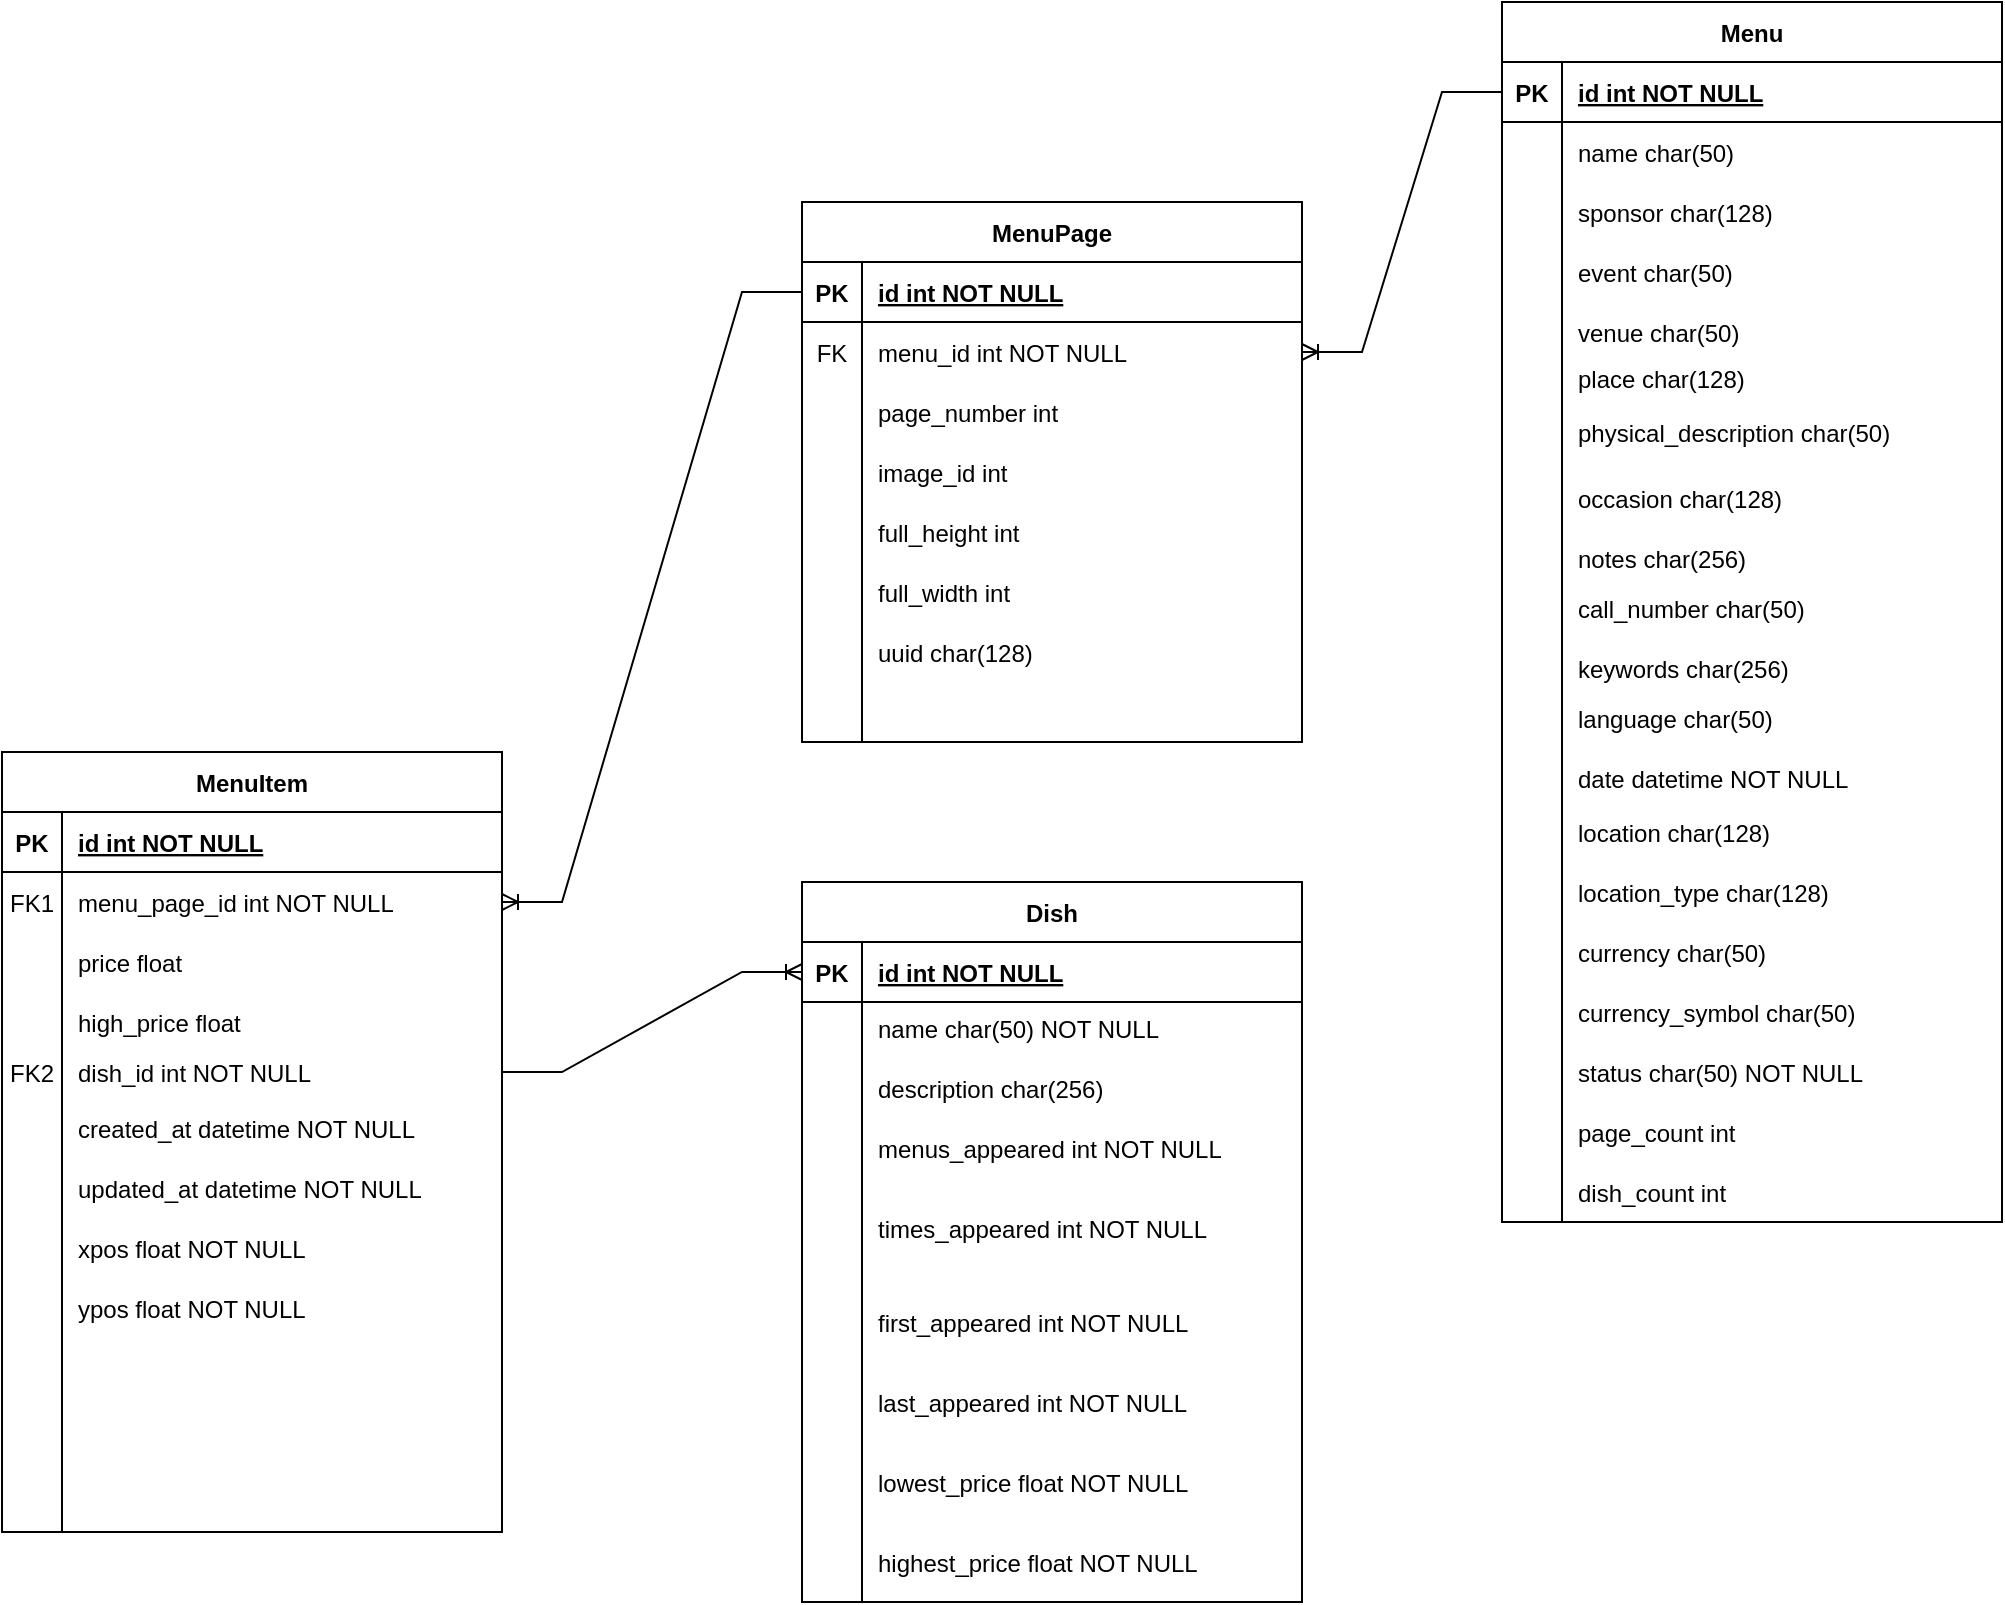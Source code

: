 <mxfile version="20.0.4" type="github"><diagram id="R2lEEEUBdFMjLlhIrx00" name="Page-1"><mxGraphModel dx="2066" dy="1379" grid="1" gridSize="10" guides="1" tooltips="1" connect="1" arrows="1" fold="1" page="1" pageScale="1" pageWidth="850" pageHeight="1100" math="0" shadow="0" extFonts="Permanent Marker^https://fonts.googleapis.com/css?family=Permanent+Marker"><root><mxCell id="0"/><mxCell id="1" parent="0"/><mxCell id="C-vyLk0tnHw3VtMMgP7b-23" value="Dish" style="shape=table;startSize=30;container=1;collapsible=1;childLayout=tableLayout;fixedRows=1;rowLines=0;fontStyle=1;align=center;resizeLast=1;" parent="1" vertex="1"><mxGeometry x="-290" y="480" width="250" height="360" as="geometry"/></mxCell><mxCell id="C-vyLk0tnHw3VtMMgP7b-24" value="" style="shape=partialRectangle;collapsible=0;dropTarget=0;pointerEvents=0;fillColor=none;points=[[0,0.5],[1,0.5]];portConstraint=eastwest;top=0;left=0;right=0;bottom=1;" parent="C-vyLk0tnHw3VtMMgP7b-23" vertex="1"><mxGeometry y="30" width="250" height="30" as="geometry"/></mxCell><mxCell id="C-vyLk0tnHw3VtMMgP7b-25" value="PK" style="shape=partialRectangle;overflow=hidden;connectable=0;fillColor=none;top=0;left=0;bottom=0;right=0;fontStyle=1;" parent="C-vyLk0tnHw3VtMMgP7b-24" vertex="1"><mxGeometry width="30" height="30" as="geometry"><mxRectangle width="30" height="30" as="alternateBounds"/></mxGeometry></mxCell><mxCell id="C-vyLk0tnHw3VtMMgP7b-26" value="id int NOT NULL " style="shape=partialRectangle;overflow=hidden;connectable=0;fillColor=none;top=0;left=0;bottom=0;right=0;align=left;spacingLeft=6;fontStyle=5;" parent="C-vyLk0tnHw3VtMMgP7b-24" vertex="1"><mxGeometry x="30" width="220" height="30" as="geometry"><mxRectangle width="220" height="30" as="alternateBounds"/></mxGeometry></mxCell><mxCell id="C-vyLk0tnHw3VtMMgP7b-27" value="" style="shape=partialRectangle;collapsible=0;dropTarget=0;pointerEvents=0;fillColor=none;points=[[0,0.5],[1,0.5]];portConstraint=eastwest;top=0;left=0;right=0;bottom=0;" parent="C-vyLk0tnHw3VtMMgP7b-23" vertex="1"><mxGeometry y="60" width="250" height="300" as="geometry"/></mxCell><mxCell id="C-vyLk0tnHw3VtMMgP7b-28" value="" style="shape=partialRectangle;overflow=hidden;connectable=0;fillColor=none;top=0;left=0;bottom=0;right=0;" parent="C-vyLk0tnHw3VtMMgP7b-27" vertex="1"><mxGeometry width="30" height="300" as="geometry"><mxRectangle width="30" height="300" as="alternateBounds"/></mxGeometry></mxCell><mxCell id="C-vyLk0tnHw3VtMMgP7b-29" value="" style="shape=partialRectangle;overflow=hidden;connectable=0;fillColor=none;top=0;left=0;bottom=0;right=0;align=left;spacingLeft=6;" parent="C-vyLk0tnHw3VtMMgP7b-27" vertex="1"><mxGeometry x="30" width="220" height="300" as="geometry"><mxRectangle width="220" height="300" as="alternateBounds"/></mxGeometry></mxCell><mxCell id="smbbM_bAUW6tcwrgpvmW-1" value="menus_appeared int NOT NULL&#xA;" style="shape=partialRectangle;overflow=hidden;connectable=0;fillColor=none;top=0;left=0;bottom=0;right=0;align=left;spacingLeft=6;" vertex="1" parent="1"><mxGeometry x="-260" y="605" width="220" height="30" as="geometry"><mxRectangle width="220" height="30" as="alternateBounds"/></mxGeometry></mxCell><mxCell id="smbbM_bAUW6tcwrgpvmW-2" value="name char(50) NOT NULL&#xA;" style="shape=partialRectangle;overflow=hidden;connectable=0;fillColor=none;top=0;left=0;bottom=0;right=0;align=left;spacingLeft=6;" vertex="1" parent="1"><mxGeometry x="-260" y="545" width="220" height="30" as="geometry"><mxRectangle width="220" height="30" as="alternateBounds"/></mxGeometry></mxCell><mxCell id="smbbM_bAUW6tcwrgpvmW-3" value="description char(256) &#xA;" style="shape=partialRectangle;overflow=hidden;connectable=0;fillColor=none;top=0;left=0;bottom=0;right=0;align=left;spacingLeft=6;" vertex="1" parent="1"><mxGeometry x="-260" y="575" width="220" height="30" as="geometry"><mxRectangle width="220" height="30" as="alternateBounds"/></mxGeometry></mxCell><mxCell id="smbbM_bAUW6tcwrgpvmW-6" value="first_appeared int NOT NULL" style="shape=partialRectangle;overflow=hidden;connectable=0;fillColor=none;top=0;left=0;bottom=0;right=0;align=left;spacingLeft=6;" vertex="1" parent="1"><mxGeometry x="-260" y="685" width="220" height="30" as="geometry"><mxRectangle width="220" height="30" as="alternateBounds"/></mxGeometry></mxCell><mxCell id="smbbM_bAUW6tcwrgpvmW-7" value="times_appeared int NOT NULL&#xA;" style="shape=partialRectangle;overflow=hidden;connectable=0;fillColor=none;top=0;left=0;bottom=0;right=0;align=left;spacingLeft=6;" vertex="1" parent="1"><mxGeometry x="-260" y="645" width="220" height="30" as="geometry"><mxRectangle width="220" height="30" as="alternateBounds"/></mxGeometry></mxCell><mxCell id="smbbM_bAUW6tcwrgpvmW-8" value="last_appeared int NOT NULL" style="shape=partialRectangle;overflow=hidden;connectable=0;fillColor=none;top=0;left=0;bottom=0;right=0;align=left;spacingLeft=6;" vertex="1" parent="1"><mxGeometry x="-260" y="725" width="220" height="30" as="geometry"><mxRectangle width="220" height="30" as="alternateBounds"/></mxGeometry></mxCell><mxCell id="smbbM_bAUW6tcwrgpvmW-9" value="lowest_price float NOT NULL" style="shape=partialRectangle;overflow=hidden;connectable=0;fillColor=none;top=0;left=0;bottom=0;right=0;align=left;spacingLeft=6;" vertex="1" parent="1"><mxGeometry x="-260" y="765" width="220" height="30" as="geometry"><mxRectangle width="220" height="30" as="alternateBounds"/></mxGeometry></mxCell><mxCell id="smbbM_bAUW6tcwrgpvmW-10" value="highest_price float NOT NULL" style="shape=partialRectangle;overflow=hidden;connectable=0;fillColor=none;top=0;left=0;bottom=0;right=0;align=left;spacingLeft=6;" vertex="1" parent="1"><mxGeometry x="-260" y="805" width="220" height="30" as="geometry"><mxRectangle width="220" height="30" as="alternateBounds"/></mxGeometry></mxCell><mxCell id="smbbM_bAUW6tcwrgpvmW-11" value="MenuItem" style="shape=table;startSize=30;container=1;collapsible=1;childLayout=tableLayout;fixedRows=1;rowLines=0;fontStyle=1;align=center;resizeLast=1;" vertex="1" parent="1"><mxGeometry x="-690" y="415" width="250" height="390" as="geometry"/></mxCell><mxCell id="smbbM_bAUW6tcwrgpvmW-12" value="" style="shape=partialRectangle;collapsible=0;dropTarget=0;pointerEvents=0;fillColor=none;points=[[0,0.5],[1,0.5]];portConstraint=eastwest;top=0;left=0;right=0;bottom=1;" vertex="1" parent="smbbM_bAUW6tcwrgpvmW-11"><mxGeometry y="30" width="250" height="30" as="geometry"/></mxCell><mxCell id="smbbM_bAUW6tcwrgpvmW-13" value="PK" style="shape=partialRectangle;overflow=hidden;connectable=0;fillColor=none;top=0;left=0;bottom=0;right=0;fontStyle=1;" vertex="1" parent="smbbM_bAUW6tcwrgpvmW-12"><mxGeometry width="30" height="30" as="geometry"><mxRectangle width="30" height="30" as="alternateBounds"/></mxGeometry></mxCell><mxCell id="smbbM_bAUW6tcwrgpvmW-14" value="id int NOT NULL " style="shape=partialRectangle;overflow=hidden;connectable=0;fillColor=none;top=0;left=0;bottom=0;right=0;align=left;spacingLeft=6;fontStyle=5;" vertex="1" parent="smbbM_bAUW6tcwrgpvmW-12"><mxGeometry x="30" width="220" height="30" as="geometry"><mxRectangle width="220" height="30" as="alternateBounds"/></mxGeometry></mxCell><mxCell id="smbbM_bAUW6tcwrgpvmW-95" value="" style="shape=tableRow;horizontal=0;startSize=0;swimlaneHead=0;swimlaneBody=0;fillColor=none;collapsible=0;dropTarget=0;points=[[0,0.5],[1,0.5]];portConstraint=eastwest;top=0;left=0;right=0;bottom=0;" vertex="1" parent="smbbM_bAUW6tcwrgpvmW-11"><mxGeometry y="60" width="250" height="30" as="geometry"/></mxCell><mxCell id="smbbM_bAUW6tcwrgpvmW-96" value="FK1" style="shape=partialRectangle;connectable=0;fillColor=none;top=0;left=0;bottom=0;right=0;fontStyle=0;overflow=hidden;" vertex="1" parent="smbbM_bAUW6tcwrgpvmW-95"><mxGeometry width="30" height="30" as="geometry"><mxRectangle width="30" height="30" as="alternateBounds"/></mxGeometry></mxCell><mxCell id="smbbM_bAUW6tcwrgpvmW-97" value="menu_page_id int NOT NULL" style="shape=partialRectangle;connectable=0;fillColor=none;top=0;left=0;bottom=0;right=0;align=left;spacingLeft=6;fontStyle=0;overflow=hidden;" vertex="1" parent="smbbM_bAUW6tcwrgpvmW-95"><mxGeometry x="30" width="220" height="30" as="geometry"><mxRectangle width="220" height="30" as="alternateBounds"/></mxGeometry></mxCell><mxCell id="smbbM_bAUW6tcwrgpvmW-15" value="" style="shape=partialRectangle;collapsible=0;dropTarget=0;pointerEvents=0;fillColor=none;points=[[0,0.5],[1,0.5]];portConstraint=eastwest;top=0;left=0;right=0;bottom=0;" vertex="1" parent="smbbM_bAUW6tcwrgpvmW-11"><mxGeometry y="90" width="250" height="300" as="geometry"/></mxCell><mxCell id="smbbM_bAUW6tcwrgpvmW-16" value="" style="shape=partialRectangle;overflow=hidden;connectable=0;fillColor=none;top=0;left=0;bottom=0;right=0;" vertex="1" parent="smbbM_bAUW6tcwrgpvmW-15"><mxGeometry width="30" height="300" as="geometry"><mxRectangle width="30" height="300" as="alternateBounds"/></mxGeometry></mxCell><mxCell id="smbbM_bAUW6tcwrgpvmW-17" value="" style="shape=partialRectangle;overflow=hidden;connectable=0;fillColor=none;top=0;left=0;bottom=0;right=0;align=left;spacingLeft=6;" vertex="1" parent="smbbM_bAUW6tcwrgpvmW-15"><mxGeometry x="30" width="220" height="300" as="geometry"><mxRectangle width="220" height="300" as="alternateBounds"/></mxGeometry></mxCell><mxCell id="smbbM_bAUW6tcwrgpvmW-23" value="price float" style="shape=partialRectangle;overflow=hidden;connectable=0;fillColor=none;top=0;left=0;bottom=0;right=0;align=left;spacingLeft=6;" vertex="1" parent="1"><mxGeometry x="-660" y="505" width="220" height="30" as="geometry"><mxRectangle width="220" height="30" as="alternateBounds"/></mxGeometry></mxCell><mxCell id="smbbM_bAUW6tcwrgpvmW-24" value="high_price float" style="shape=partialRectangle;overflow=hidden;connectable=0;fillColor=none;top=0;left=0;bottom=0;right=0;align=left;spacingLeft=6;" vertex="1" parent="1"><mxGeometry x="-660" y="535" width="220" height="30" as="geometry"><mxRectangle width="220" height="30" as="alternateBounds"/></mxGeometry></mxCell><mxCell id="smbbM_bAUW6tcwrgpvmW-28" value="created_at datetime NOT NULL&#xA;" style="shape=partialRectangle;overflow=hidden;connectable=0;fillColor=none;top=0;left=0;bottom=0;right=0;align=left;spacingLeft=6;" vertex="1" parent="1"><mxGeometry x="-660" y="595" width="220" height="30" as="geometry"><mxRectangle width="220" height="30" as="alternateBounds"/></mxGeometry></mxCell><mxCell id="smbbM_bAUW6tcwrgpvmW-29" value="updated_at datetime NOT NULL&#xA;" style="shape=partialRectangle;overflow=hidden;connectable=0;fillColor=none;top=0;left=0;bottom=0;right=0;align=left;spacingLeft=6;" vertex="1" parent="1"><mxGeometry x="-660" y="625" width="220" height="30" as="geometry"><mxRectangle width="220" height="30" as="alternateBounds"/></mxGeometry></mxCell><mxCell id="smbbM_bAUW6tcwrgpvmW-30" value="xpos float NOT NULL&#xA;" style="shape=partialRectangle;overflow=hidden;connectable=0;fillColor=none;top=0;left=0;bottom=0;right=0;align=left;spacingLeft=6;" vertex="1" parent="1"><mxGeometry x="-660" y="655" width="220" height="30" as="geometry"><mxRectangle width="220" height="30" as="alternateBounds"/></mxGeometry></mxCell><mxCell id="smbbM_bAUW6tcwrgpvmW-31" value="ypos float NOT NULL&#xA;" style="shape=partialRectangle;overflow=hidden;connectable=0;fillColor=none;top=0;left=0;bottom=0;right=0;align=left;spacingLeft=6;" vertex="1" parent="1"><mxGeometry x="-660" y="685" width="220" height="30" as="geometry"><mxRectangle width="220" height="30" as="alternateBounds"/></mxGeometry></mxCell><mxCell id="smbbM_bAUW6tcwrgpvmW-33" value="Menu" style="shape=table;startSize=30;container=1;collapsible=1;childLayout=tableLayout;fixedRows=1;rowLines=0;fontStyle=1;align=center;resizeLast=1;" vertex="1" parent="1"><mxGeometry x="60" y="40" width="250" height="610" as="geometry"/></mxCell><mxCell id="smbbM_bAUW6tcwrgpvmW-34" value="" style="shape=partialRectangle;collapsible=0;dropTarget=0;pointerEvents=0;fillColor=none;points=[[0,0.5],[1,0.5]];portConstraint=eastwest;top=0;left=0;right=0;bottom=1;" vertex="1" parent="smbbM_bAUW6tcwrgpvmW-33"><mxGeometry y="30" width="250" height="30" as="geometry"/></mxCell><mxCell id="smbbM_bAUW6tcwrgpvmW-35" value="PK" style="shape=partialRectangle;overflow=hidden;connectable=0;fillColor=none;top=0;left=0;bottom=0;right=0;fontStyle=1;" vertex="1" parent="smbbM_bAUW6tcwrgpvmW-34"><mxGeometry width="30" height="30" as="geometry"><mxRectangle width="30" height="30" as="alternateBounds"/></mxGeometry></mxCell><mxCell id="smbbM_bAUW6tcwrgpvmW-36" value="id int NOT NULL " style="shape=partialRectangle;overflow=hidden;connectable=0;fillColor=none;top=0;left=0;bottom=0;right=0;align=left;spacingLeft=6;fontStyle=5;" vertex="1" parent="smbbM_bAUW6tcwrgpvmW-34"><mxGeometry x="30" width="220" height="30" as="geometry"><mxRectangle width="220" height="30" as="alternateBounds"/></mxGeometry></mxCell><mxCell id="smbbM_bAUW6tcwrgpvmW-37" value="" style="shape=partialRectangle;collapsible=0;dropTarget=0;pointerEvents=0;fillColor=none;points=[[0,0.5],[1,0.5]];portConstraint=eastwest;top=0;left=0;right=0;bottom=0;" vertex="1" parent="smbbM_bAUW6tcwrgpvmW-33"><mxGeometry y="60" width="250" height="550" as="geometry"/></mxCell><mxCell id="smbbM_bAUW6tcwrgpvmW-38" value="" style="shape=partialRectangle;overflow=hidden;connectable=0;fillColor=none;top=0;left=0;bottom=0;right=0;" vertex="1" parent="smbbM_bAUW6tcwrgpvmW-37"><mxGeometry width="30" height="550" as="geometry"><mxRectangle width="30" height="550" as="alternateBounds"/></mxGeometry></mxCell><mxCell id="smbbM_bAUW6tcwrgpvmW-39" value="" style="shape=partialRectangle;overflow=hidden;connectable=0;fillColor=none;top=0;left=0;bottom=0;right=0;align=left;spacingLeft=6;" vertex="1" parent="smbbM_bAUW6tcwrgpvmW-37"><mxGeometry x="30" width="220" height="550" as="geometry"><mxRectangle width="220" height="550" as="alternateBounds"/></mxGeometry></mxCell><mxCell id="smbbM_bAUW6tcwrgpvmW-41" value="name char(50)" style="shape=partialRectangle;overflow=hidden;connectable=0;fillColor=none;top=0;left=0;bottom=0;right=0;align=left;spacingLeft=6;" vertex="1" parent="1"><mxGeometry x="90" y="100" width="220" height="30" as="geometry"><mxRectangle width="220" height="30" as="alternateBounds"/></mxGeometry></mxCell><mxCell id="smbbM_bAUW6tcwrgpvmW-42" value="sponsor char(128)" style="shape=partialRectangle;overflow=hidden;connectable=0;fillColor=none;top=0;left=0;bottom=0;right=0;align=left;spacingLeft=6;" vertex="1" parent="1"><mxGeometry x="90" y="130" width="220" height="30" as="geometry"><mxRectangle width="220" height="30" as="alternateBounds"/></mxGeometry></mxCell><mxCell id="smbbM_bAUW6tcwrgpvmW-43" value="event char(50)" style="shape=partialRectangle;overflow=hidden;connectable=0;fillColor=none;top=0;left=0;bottom=0;right=0;align=left;spacingLeft=6;" vertex="1" parent="1"><mxGeometry x="90" y="160" width="220" height="30" as="geometry"><mxRectangle width="220" height="30" as="alternateBounds"/></mxGeometry></mxCell><mxCell id="smbbM_bAUW6tcwrgpvmW-45" value="venue char(50)" style="shape=partialRectangle;overflow=hidden;connectable=0;fillColor=none;top=0;left=0;bottom=0;right=0;align=left;spacingLeft=6;" vertex="1" parent="1"><mxGeometry x="90" y="190" width="220" height="30" as="geometry"><mxRectangle width="220" height="30" as="alternateBounds"/></mxGeometry></mxCell><mxCell id="smbbM_bAUW6tcwrgpvmW-46" value="place char(128)&#xA;" style="shape=partialRectangle;overflow=hidden;connectable=0;fillColor=none;top=0;left=0;bottom=0;right=0;align=left;spacingLeft=6;" vertex="1" parent="1"><mxGeometry x="90" y="220" width="220" height="30" as="geometry"><mxRectangle width="220" height="30" as="alternateBounds"/></mxGeometry></mxCell><mxCell id="smbbM_bAUW6tcwrgpvmW-47" value="physical_description char(50)" style="shape=partialRectangle;overflow=hidden;connectable=0;fillColor=none;top=0;left=0;bottom=0;right=0;align=left;spacingLeft=6;" vertex="1" parent="1"><mxGeometry x="90" y="240" width="220" height="30" as="geometry"><mxRectangle width="220" height="30" as="alternateBounds"/></mxGeometry></mxCell><mxCell id="smbbM_bAUW6tcwrgpvmW-48" value="occasion char(128)&#xA;" style="shape=partialRectangle;overflow=hidden;connectable=0;fillColor=none;top=0;left=0;bottom=0;right=0;align=left;spacingLeft=6;" vertex="1" parent="1"><mxGeometry x="90" y="280" width="220" height="30" as="geometry"><mxRectangle width="220" height="30" as="alternateBounds"/></mxGeometry></mxCell><mxCell id="smbbM_bAUW6tcwrgpvmW-49" value="notes char(256)&#xA;" style="shape=partialRectangle;overflow=hidden;connectable=0;fillColor=none;top=0;left=0;bottom=0;right=0;align=left;spacingLeft=6;" vertex="1" parent="1"><mxGeometry x="90" y="310" width="220" height="30" as="geometry"><mxRectangle width="220" height="30" as="alternateBounds"/></mxGeometry></mxCell><mxCell id="smbbM_bAUW6tcwrgpvmW-50" value="call_number char(50)&#xA;" style="shape=partialRectangle;overflow=hidden;connectable=0;fillColor=none;top=0;left=0;bottom=0;right=0;align=left;spacingLeft=6;" vertex="1" parent="1"><mxGeometry x="90" y="335" width="220" height="30" as="geometry"><mxRectangle width="220" height="30" as="alternateBounds"/></mxGeometry></mxCell><mxCell id="smbbM_bAUW6tcwrgpvmW-51" value="keywords char(256)&#xA;" style="shape=partialRectangle;overflow=hidden;connectable=0;fillColor=none;top=0;left=0;bottom=0;right=0;align=left;spacingLeft=6;" vertex="1" parent="1"><mxGeometry x="90" y="365" width="220" height="30" as="geometry"><mxRectangle width="220" height="30" as="alternateBounds"/></mxGeometry></mxCell><mxCell id="smbbM_bAUW6tcwrgpvmW-52" value="language char(50)&#xA;" style="shape=partialRectangle;overflow=hidden;connectable=0;fillColor=none;top=0;left=0;bottom=0;right=0;align=left;spacingLeft=6;" vertex="1" parent="1"><mxGeometry x="90" y="390" width="220" height="30" as="geometry"><mxRectangle width="220" height="30" as="alternateBounds"/></mxGeometry></mxCell><mxCell id="smbbM_bAUW6tcwrgpvmW-53" value="date datetime NOT NULL&#xA;" style="shape=partialRectangle;overflow=hidden;connectable=0;fillColor=none;top=0;left=0;bottom=0;right=0;align=left;spacingLeft=6;" vertex="1" parent="1"><mxGeometry x="90" y="420" width="220" height="30" as="geometry"><mxRectangle width="220" height="30" as="alternateBounds"/></mxGeometry></mxCell><mxCell id="smbbM_bAUW6tcwrgpvmW-54" value="location char(128)" style="shape=partialRectangle;overflow=hidden;connectable=0;fillColor=none;top=0;left=0;bottom=0;right=0;align=left;spacingLeft=6;" vertex="1" parent="1"><mxGeometry x="90" y="440" width="220" height="30" as="geometry"><mxRectangle width="220" height="30" as="alternateBounds"/></mxGeometry></mxCell><mxCell id="smbbM_bAUW6tcwrgpvmW-55" value="location_type char(128)" style="shape=partialRectangle;overflow=hidden;connectable=0;fillColor=none;top=0;left=0;bottom=0;right=0;align=left;spacingLeft=6;" vertex="1" parent="1"><mxGeometry x="90" y="470" width="220" height="30" as="geometry"><mxRectangle width="220" height="30" as="alternateBounds"/></mxGeometry></mxCell><mxCell id="smbbM_bAUW6tcwrgpvmW-56" value="currency char(50)" style="shape=partialRectangle;overflow=hidden;connectable=0;fillColor=none;top=0;left=0;bottom=0;right=0;align=left;spacingLeft=6;" vertex="1" parent="1"><mxGeometry x="90" y="500" width="220" height="30" as="geometry"><mxRectangle width="220" height="30" as="alternateBounds"/></mxGeometry></mxCell><mxCell id="smbbM_bAUW6tcwrgpvmW-57" value="currency_symbol char(50)" style="shape=partialRectangle;overflow=hidden;connectable=0;fillColor=none;top=0;left=0;bottom=0;right=0;align=left;spacingLeft=6;" vertex="1" parent="1"><mxGeometry x="90" y="530" width="220" height="30" as="geometry"><mxRectangle width="220" height="30" as="alternateBounds"/></mxGeometry></mxCell><mxCell id="smbbM_bAUW6tcwrgpvmW-58" value="status char(50) NOT NULL" style="shape=partialRectangle;overflow=hidden;connectable=0;fillColor=none;top=0;left=0;bottom=0;right=0;align=left;spacingLeft=6;" vertex="1" parent="1"><mxGeometry x="90" y="560" width="220" height="30" as="geometry"><mxRectangle width="220" height="30" as="alternateBounds"/></mxGeometry></mxCell><mxCell id="smbbM_bAUW6tcwrgpvmW-59" value="page_count int" style="shape=partialRectangle;overflow=hidden;connectable=0;fillColor=none;top=0;left=0;bottom=0;right=0;align=left;spacingLeft=6;" vertex="1" parent="1"><mxGeometry x="90" y="590" width="220" height="30" as="geometry"><mxRectangle width="220" height="30" as="alternateBounds"/></mxGeometry></mxCell><mxCell id="smbbM_bAUW6tcwrgpvmW-60" value="dish_count int" style="shape=partialRectangle;overflow=hidden;connectable=0;fillColor=none;top=0;left=0;bottom=0;right=0;align=left;spacingLeft=6;" vertex="1" parent="1"><mxGeometry x="90" y="620" width="220" height="30" as="geometry"><mxRectangle width="220" height="30" as="alternateBounds"/></mxGeometry></mxCell><mxCell id="smbbM_bAUW6tcwrgpvmW-61" value="MenuPage" style="shape=table;startSize=30;container=1;collapsible=1;childLayout=tableLayout;fixedRows=1;rowLines=0;fontStyle=1;align=center;resizeLast=1;" vertex="1" parent="1"><mxGeometry x="-290" y="140" width="250" height="270" as="geometry"/></mxCell><mxCell id="smbbM_bAUW6tcwrgpvmW-62" value="" style="shape=partialRectangle;collapsible=0;dropTarget=0;pointerEvents=0;fillColor=none;points=[[0,0.5],[1,0.5]];portConstraint=eastwest;top=0;left=0;right=0;bottom=1;" vertex="1" parent="smbbM_bAUW6tcwrgpvmW-61"><mxGeometry y="30" width="250" height="30" as="geometry"/></mxCell><mxCell id="smbbM_bAUW6tcwrgpvmW-63" value="PK" style="shape=partialRectangle;overflow=hidden;connectable=0;fillColor=none;top=0;left=0;bottom=0;right=0;fontStyle=1;" vertex="1" parent="smbbM_bAUW6tcwrgpvmW-62"><mxGeometry width="30" height="30" as="geometry"><mxRectangle width="30" height="30" as="alternateBounds"/></mxGeometry></mxCell><mxCell id="smbbM_bAUW6tcwrgpvmW-64" value="id int NOT NULL " style="shape=partialRectangle;overflow=hidden;connectable=0;fillColor=none;top=0;left=0;bottom=0;right=0;align=left;spacingLeft=6;fontStyle=5;" vertex="1" parent="smbbM_bAUW6tcwrgpvmW-62"><mxGeometry x="30" width="220" height="30" as="geometry"><mxRectangle width="220" height="30" as="alternateBounds"/></mxGeometry></mxCell><mxCell id="smbbM_bAUW6tcwrgpvmW-82" value="" style="shape=tableRow;horizontal=0;startSize=0;swimlaneHead=0;swimlaneBody=0;fillColor=none;collapsible=0;dropTarget=0;points=[[0,0.5],[1,0.5]];portConstraint=eastwest;top=0;left=0;right=0;bottom=0;" vertex="1" parent="smbbM_bAUW6tcwrgpvmW-61"><mxGeometry y="60" width="250" height="30" as="geometry"/></mxCell><mxCell id="smbbM_bAUW6tcwrgpvmW-83" value="FK" style="shape=partialRectangle;connectable=0;fillColor=none;top=0;left=0;bottom=0;right=0;fontStyle=0;overflow=hidden;" vertex="1" parent="smbbM_bAUW6tcwrgpvmW-82"><mxGeometry width="30" height="30" as="geometry"><mxRectangle width="30" height="30" as="alternateBounds"/></mxGeometry></mxCell><mxCell id="smbbM_bAUW6tcwrgpvmW-84" value="menu_id int NOT NULL" style="shape=partialRectangle;connectable=0;fillColor=none;top=0;left=0;bottom=0;right=0;align=left;spacingLeft=6;fontStyle=0;overflow=hidden;" vertex="1" parent="smbbM_bAUW6tcwrgpvmW-82"><mxGeometry x="30" width="220" height="30" as="geometry"><mxRectangle width="220" height="30" as="alternateBounds"/></mxGeometry></mxCell><mxCell id="smbbM_bAUW6tcwrgpvmW-65" value="" style="shape=partialRectangle;collapsible=0;dropTarget=0;pointerEvents=0;fillColor=none;points=[[0,0.5],[1,0.5]];portConstraint=eastwest;top=0;left=0;right=0;bottom=0;" vertex="1" parent="smbbM_bAUW6tcwrgpvmW-61"><mxGeometry y="90" width="250" height="180" as="geometry"/></mxCell><mxCell id="smbbM_bAUW6tcwrgpvmW-66" value="" style="shape=partialRectangle;overflow=hidden;connectable=0;fillColor=none;top=0;left=0;bottom=0;right=0;" vertex="1" parent="smbbM_bAUW6tcwrgpvmW-65"><mxGeometry width="30" height="180" as="geometry"><mxRectangle width="30" height="180" as="alternateBounds"/></mxGeometry></mxCell><mxCell id="smbbM_bAUW6tcwrgpvmW-67" value="" style="shape=partialRectangle;overflow=hidden;connectable=0;fillColor=none;top=0;left=0;bottom=0;right=0;align=left;spacingLeft=6;" vertex="1" parent="smbbM_bAUW6tcwrgpvmW-65"><mxGeometry x="30" width="220" height="180" as="geometry"><mxRectangle width="220" height="180" as="alternateBounds"/></mxGeometry></mxCell><mxCell id="smbbM_bAUW6tcwrgpvmW-70" value="page_number int" style="shape=partialRectangle;overflow=hidden;connectable=0;fillColor=none;top=0;left=0;bottom=0;right=0;align=left;spacingLeft=6;" vertex="1" parent="1"><mxGeometry x="-260" y="230" width="220" height="30" as="geometry"><mxRectangle width="220" height="30" as="alternateBounds"/></mxGeometry></mxCell><mxCell id="smbbM_bAUW6tcwrgpvmW-71" value="image_id int" style="shape=partialRectangle;overflow=hidden;connectable=0;fillColor=none;top=0;left=0;bottom=0;right=0;align=left;spacingLeft=6;" vertex="1" parent="1"><mxGeometry x="-260" y="260" width="220" height="30" as="geometry"><mxRectangle width="220" height="30" as="alternateBounds"/></mxGeometry></mxCell><mxCell id="smbbM_bAUW6tcwrgpvmW-73" value="full_height int" style="shape=partialRectangle;overflow=hidden;connectable=0;fillColor=none;top=0;left=0;bottom=0;right=0;align=left;spacingLeft=6;" vertex="1" parent="1"><mxGeometry x="-260" y="290" width="220" height="30" as="geometry"><mxRectangle width="220" height="30" as="alternateBounds"/></mxGeometry></mxCell><mxCell id="smbbM_bAUW6tcwrgpvmW-74" value="full_width int" style="shape=partialRectangle;overflow=hidden;connectable=0;fillColor=none;top=0;left=0;bottom=0;right=0;align=left;spacingLeft=6;" vertex="1" parent="1"><mxGeometry x="-260" y="320" width="220" height="30" as="geometry"><mxRectangle width="220" height="30" as="alternateBounds"/></mxGeometry></mxCell><mxCell id="smbbM_bAUW6tcwrgpvmW-75" value="uuid char(128)" style="shape=partialRectangle;overflow=hidden;connectable=0;fillColor=none;top=0;left=0;bottom=0;right=0;align=left;spacingLeft=6;" vertex="1" parent="1"><mxGeometry x="-260" y="350" width="220" height="30" as="geometry"><mxRectangle width="220" height="30" as="alternateBounds"/></mxGeometry></mxCell><mxCell id="smbbM_bAUW6tcwrgpvmW-79" value="" style="edgeStyle=entityRelationEdgeStyle;fontSize=12;html=1;endArrow=ERoneToMany;rounded=0;exitX=0;exitY=0.5;exitDx=0;exitDy=0;entryX=1;entryY=0.5;entryDx=0;entryDy=0;" edge="1" parent="1" source="smbbM_bAUW6tcwrgpvmW-34" target="smbbM_bAUW6tcwrgpvmW-82"><mxGeometry width="100" height="100" relative="1" as="geometry"><mxPoint x="-90" y="510" as="sourcePoint"/><mxPoint x="-70" y="230" as="targetPoint"/></mxGeometry></mxCell><mxCell id="smbbM_bAUW6tcwrgpvmW-85" value="" style="edgeStyle=entityRelationEdgeStyle;fontSize=12;html=1;endArrow=ERoneToMany;rounded=0;exitX=0;exitY=0.5;exitDx=0;exitDy=0;" edge="1" parent="1" source="smbbM_bAUW6tcwrgpvmW-62" target="smbbM_bAUW6tcwrgpvmW-95"><mxGeometry width="100" height="100" relative="1" as="geometry"><mxPoint x="-300" y="510" as="sourcePoint"/><mxPoint x="-440" y="460" as="targetPoint"/></mxGeometry></mxCell><mxCell id="smbbM_bAUW6tcwrgpvmW-98" value="" style="shape=table;startSize=0;container=1;collapsible=1;childLayout=tableLayout;fixedRows=1;rowLines=0;fontStyle=0;align=center;resizeLast=1;strokeColor=none;fillColor=none;collapsible=0;" vertex="1" parent="1"><mxGeometry x="-690" y="560" width="250" height="30" as="geometry"/></mxCell><mxCell id="smbbM_bAUW6tcwrgpvmW-99" value="" style="shape=tableRow;horizontal=0;startSize=0;swimlaneHead=0;swimlaneBody=0;fillColor=none;collapsible=0;dropTarget=0;points=[[0,0.5],[1,0.5]];portConstraint=eastwest;top=0;left=0;right=0;bottom=0;" vertex="1" parent="smbbM_bAUW6tcwrgpvmW-98"><mxGeometry width="250" height="30" as="geometry"/></mxCell><mxCell id="smbbM_bAUW6tcwrgpvmW-100" value="FK2" style="shape=partialRectangle;connectable=0;fillColor=none;top=0;left=0;bottom=0;right=0;fontStyle=0;overflow=hidden;" vertex="1" parent="smbbM_bAUW6tcwrgpvmW-99"><mxGeometry width="30" height="30" as="geometry"><mxRectangle width="30" height="30" as="alternateBounds"/></mxGeometry></mxCell><mxCell id="smbbM_bAUW6tcwrgpvmW-101" value="dish_id int NOT NULL" style="shape=partialRectangle;connectable=0;fillColor=none;top=0;left=0;bottom=0;right=0;align=left;spacingLeft=6;fontStyle=0;overflow=hidden;" vertex="1" parent="smbbM_bAUW6tcwrgpvmW-99"><mxGeometry x="30" width="220" height="30" as="geometry"><mxRectangle width="220" height="30" as="alternateBounds"/></mxGeometry></mxCell><mxCell id="smbbM_bAUW6tcwrgpvmW-104" value="" style="edgeStyle=entityRelationEdgeStyle;fontSize=12;html=1;endArrow=ERoneToMany;rounded=0;exitX=1;exitY=0.5;exitDx=0;exitDy=0;entryX=0;entryY=0.5;entryDx=0;entryDy=0;" edge="1" parent="1" source="smbbM_bAUW6tcwrgpvmW-98" target="C-vyLk0tnHw3VtMMgP7b-24"><mxGeometry width="100" height="100" relative="1" as="geometry"><mxPoint x="-70" y="690" as="sourcePoint"/><mxPoint x="30" y="590" as="targetPoint"/></mxGeometry></mxCell></root></mxGraphModel></diagram></mxfile>